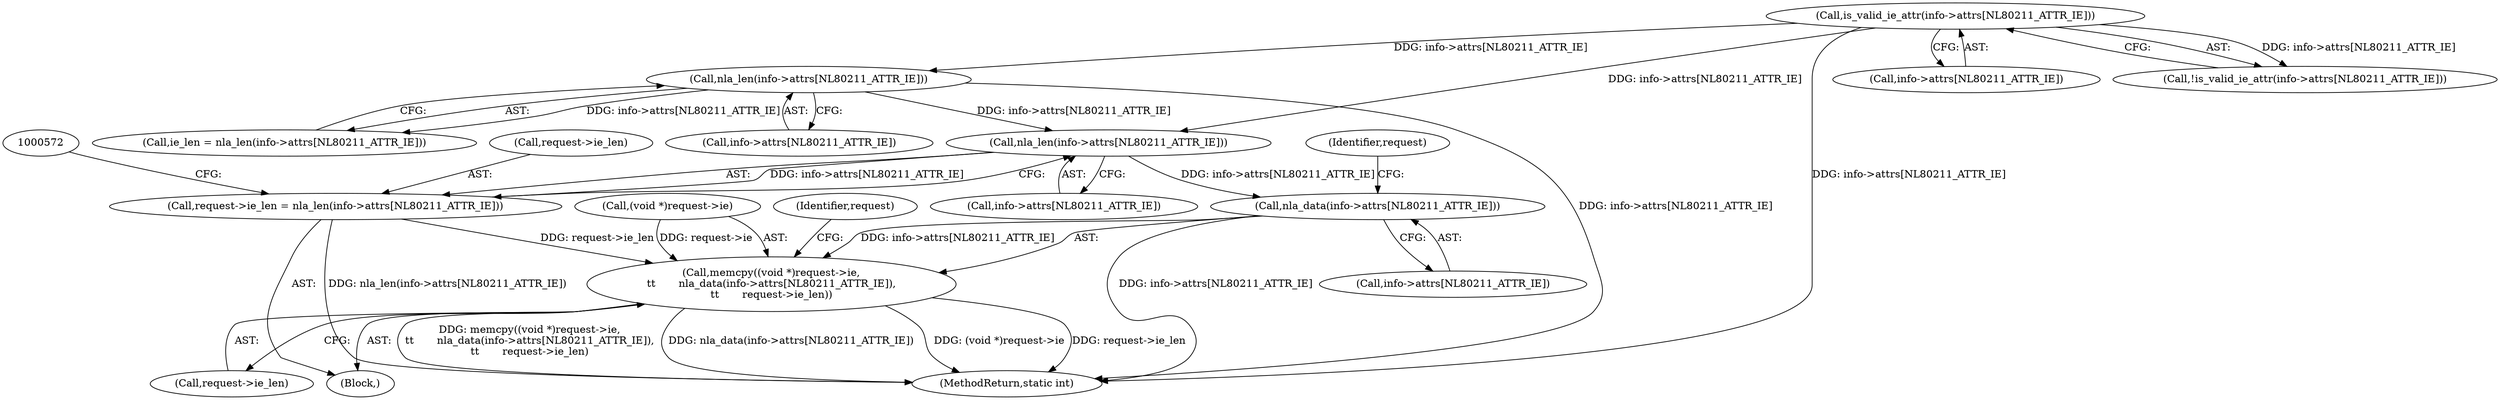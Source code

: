 digraph "0_linux_208c72f4fe44fe09577e7975ba0e7fa0278f3d03@pointer" {
"1000564" [label="(Call,nla_len(info->attrs[NL80211_ATTR_IE]))"];
"1000158" [label="(Call,is_valid_ie_attr(info->attrs[NL80211_ATTR_IE]))"];
"1000280" [label="(Call,nla_len(info->attrs[NL80211_ATTR_IE]))"];
"1000560" [label="(Call,request->ie_len = nla_len(info->attrs[NL80211_ATTR_IE]))"];
"1000570" [label="(Call,memcpy((void *)request->ie,\n\t\t       nla_data(info->attrs[NL80211_ATTR_IE]),\n\t\t       request->ie_len))"];
"1000576" [label="(Call,nla_data(info->attrs[NL80211_ATTR_IE]))"];
"1000564" [label="(Call,nla_len(info->attrs[NL80211_ATTR_IE]))"];
"1000561" [label="(Call,request->ie_len)"];
"1000571" [label="(Call,(void *)request->ie)"];
"1000632" [label="(MethodReturn,static int)"];
"1000570" [label="(Call,memcpy((void *)request->ie,\n\t\t       nla_data(info->attrs[NL80211_ATTR_IE]),\n\t\t       request->ie_len))"];
"1000281" [label="(Call,info->attrs[NL80211_ATTR_IE])"];
"1000280" [label="(Call,nla_len(info->attrs[NL80211_ATTR_IE]))"];
"1000158" [label="(Call,is_valid_ie_attr(info->attrs[NL80211_ATTR_IE]))"];
"1000587" [label="(Identifier,request)"];
"1000576" [label="(Call,nla_data(info->attrs[NL80211_ATTR_IE]))"];
"1000159" [label="(Call,info->attrs[NL80211_ATTR_IE])"];
"1000157" [label="(Call,!is_valid_ie_attr(info->attrs[NL80211_ATTR_IE]))"];
"1000583" [label="(Identifier,request)"];
"1000577" [label="(Call,info->attrs[NL80211_ATTR_IE])"];
"1000565" [label="(Call,info->attrs[NL80211_ATTR_IE])"];
"1000582" [label="(Call,request->ie_len)"];
"1000278" [label="(Call,ie_len = nla_len(info->attrs[NL80211_ATTR_IE]))"];
"1000560" [label="(Call,request->ie_len = nla_len(info->attrs[NL80211_ATTR_IE]))"];
"1000559" [label="(Block,)"];
"1000564" -> "1000560"  [label="AST: "];
"1000564" -> "1000565"  [label="CFG: "];
"1000565" -> "1000564"  [label="AST: "];
"1000560" -> "1000564"  [label="CFG: "];
"1000564" -> "1000560"  [label="DDG: info->attrs[NL80211_ATTR_IE]"];
"1000158" -> "1000564"  [label="DDG: info->attrs[NL80211_ATTR_IE]"];
"1000280" -> "1000564"  [label="DDG: info->attrs[NL80211_ATTR_IE]"];
"1000564" -> "1000576"  [label="DDG: info->attrs[NL80211_ATTR_IE]"];
"1000158" -> "1000157"  [label="AST: "];
"1000158" -> "1000159"  [label="CFG: "];
"1000159" -> "1000158"  [label="AST: "];
"1000157" -> "1000158"  [label="CFG: "];
"1000158" -> "1000632"  [label="DDG: info->attrs[NL80211_ATTR_IE]"];
"1000158" -> "1000157"  [label="DDG: info->attrs[NL80211_ATTR_IE]"];
"1000158" -> "1000280"  [label="DDG: info->attrs[NL80211_ATTR_IE]"];
"1000280" -> "1000278"  [label="AST: "];
"1000280" -> "1000281"  [label="CFG: "];
"1000281" -> "1000280"  [label="AST: "];
"1000278" -> "1000280"  [label="CFG: "];
"1000280" -> "1000632"  [label="DDG: info->attrs[NL80211_ATTR_IE]"];
"1000280" -> "1000278"  [label="DDG: info->attrs[NL80211_ATTR_IE]"];
"1000560" -> "1000559"  [label="AST: "];
"1000561" -> "1000560"  [label="AST: "];
"1000572" -> "1000560"  [label="CFG: "];
"1000560" -> "1000632"  [label="DDG: nla_len(info->attrs[NL80211_ATTR_IE])"];
"1000560" -> "1000570"  [label="DDG: request->ie_len"];
"1000570" -> "1000559"  [label="AST: "];
"1000570" -> "1000582"  [label="CFG: "];
"1000571" -> "1000570"  [label="AST: "];
"1000576" -> "1000570"  [label="AST: "];
"1000582" -> "1000570"  [label="AST: "];
"1000587" -> "1000570"  [label="CFG: "];
"1000570" -> "1000632"  [label="DDG: (void *)request->ie"];
"1000570" -> "1000632"  [label="DDG: request->ie_len"];
"1000570" -> "1000632"  [label="DDG: memcpy((void *)request->ie,\n\t\t       nla_data(info->attrs[NL80211_ATTR_IE]),\n\t\t       request->ie_len)"];
"1000570" -> "1000632"  [label="DDG: nla_data(info->attrs[NL80211_ATTR_IE])"];
"1000571" -> "1000570"  [label="DDG: request->ie"];
"1000576" -> "1000570"  [label="DDG: info->attrs[NL80211_ATTR_IE]"];
"1000576" -> "1000577"  [label="CFG: "];
"1000577" -> "1000576"  [label="AST: "];
"1000583" -> "1000576"  [label="CFG: "];
"1000576" -> "1000632"  [label="DDG: info->attrs[NL80211_ATTR_IE]"];
}
